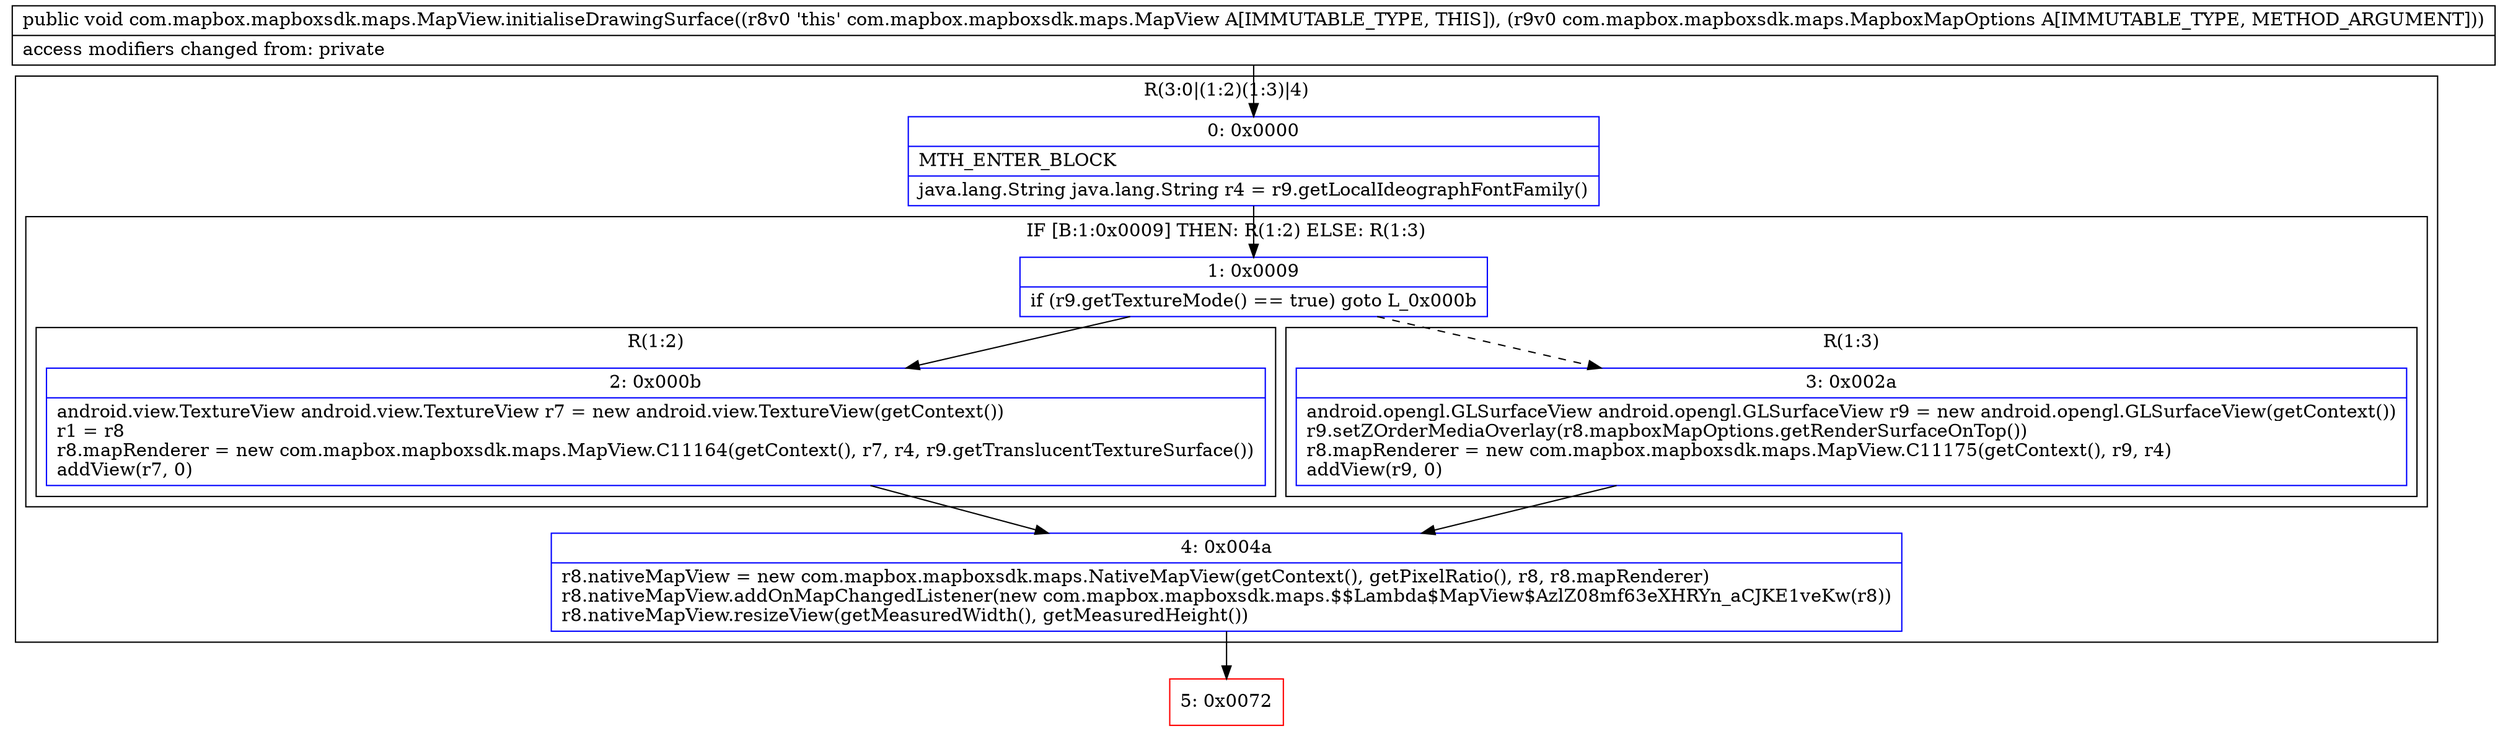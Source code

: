 digraph "CFG forcom.mapbox.mapboxsdk.maps.MapView.initialiseDrawingSurface(Lcom\/mapbox\/mapboxsdk\/maps\/MapboxMapOptions;)V" {
subgraph cluster_Region_1805622438 {
label = "R(3:0|(1:2)(1:3)|4)";
node [shape=record,color=blue];
Node_0 [shape=record,label="{0\:\ 0x0000|MTH_ENTER_BLOCK\l|java.lang.String java.lang.String r4 = r9.getLocalIdeographFontFamily()\l}"];
subgraph cluster_IfRegion_1037823143 {
label = "IF [B:1:0x0009] THEN: R(1:2) ELSE: R(1:3)";
node [shape=record,color=blue];
Node_1 [shape=record,label="{1\:\ 0x0009|if (r9.getTextureMode() == true) goto L_0x000b\l}"];
subgraph cluster_Region_446846029 {
label = "R(1:2)";
node [shape=record,color=blue];
Node_2 [shape=record,label="{2\:\ 0x000b|android.view.TextureView android.view.TextureView r7 = new android.view.TextureView(getContext())\lr1 = r8\lr8.mapRenderer = new com.mapbox.mapboxsdk.maps.MapView.C11164(getContext(), r7, r4, r9.getTranslucentTextureSurface())\laddView(r7, 0)\l}"];
}
subgraph cluster_Region_783016404 {
label = "R(1:3)";
node [shape=record,color=blue];
Node_3 [shape=record,label="{3\:\ 0x002a|android.opengl.GLSurfaceView android.opengl.GLSurfaceView r9 = new android.opengl.GLSurfaceView(getContext())\lr9.setZOrderMediaOverlay(r8.mapboxMapOptions.getRenderSurfaceOnTop())\lr8.mapRenderer = new com.mapbox.mapboxsdk.maps.MapView.C11175(getContext(), r9, r4)\laddView(r9, 0)\l}"];
}
}
Node_4 [shape=record,label="{4\:\ 0x004a|r8.nativeMapView = new com.mapbox.mapboxsdk.maps.NativeMapView(getContext(), getPixelRatio(), r8, r8.mapRenderer)\lr8.nativeMapView.addOnMapChangedListener(new com.mapbox.mapboxsdk.maps.$$Lambda$MapView$AzlZ08mf63eXHRYn_aCJKE1veKw(r8))\lr8.nativeMapView.resizeView(getMeasuredWidth(), getMeasuredHeight())\l}"];
}
Node_5 [shape=record,color=red,label="{5\:\ 0x0072}"];
MethodNode[shape=record,label="{public void com.mapbox.mapboxsdk.maps.MapView.initialiseDrawingSurface((r8v0 'this' com.mapbox.mapboxsdk.maps.MapView A[IMMUTABLE_TYPE, THIS]), (r9v0 com.mapbox.mapboxsdk.maps.MapboxMapOptions A[IMMUTABLE_TYPE, METHOD_ARGUMENT]))  | access modifiers changed from: private\l}"];
MethodNode -> Node_0;
Node_0 -> Node_1;
Node_1 -> Node_2;
Node_1 -> Node_3[style=dashed];
Node_2 -> Node_4;
Node_3 -> Node_4;
Node_4 -> Node_5;
}

